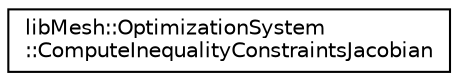digraph "Graphical Class Hierarchy"
{
  edge [fontname="Helvetica",fontsize="10",labelfontname="Helvetica",labelfontsize="10"];
  node [fontname="Helvetica",fontsize="10",shape=record];
  rankdir="LR";
  Node0 [label="libMesh::OptimizationSystem\l::ComputeInequalityConstraintsJacobian",height=0.2,width=0.4,color="black", fillcolor="white", style="filled",URL="$classlibMesh_1_1OptimizationSystem_1_1ComputeInequalityConstraintsJacobian.html"];
}
